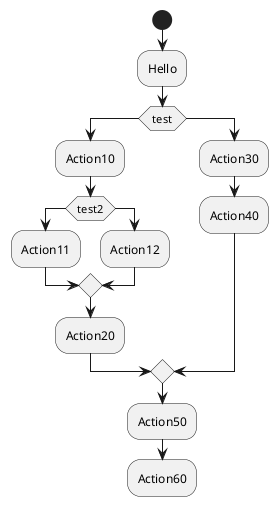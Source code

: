 {
  "sha1": "qxsojfvfalgj6y8w0uxhashrdw7bk84",
  "insertion": {
    "when": "2024-06-04T17:28:43.065Z",
    "user": "plantuml@gmail.com"
  }
}
@startuml
start
:Hello;
if (test) then
	:Action10;
	if (test2) then
		:Action11;
	else
		:Action12;
	endif
	:Action20;
else
	:Action30;
	:Action40;
endif
:Action50;
:Action60;
@enduml
